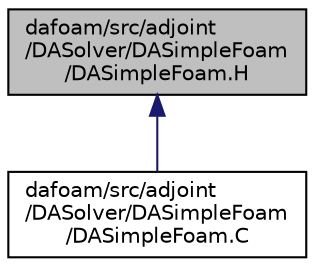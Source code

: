 digraph "dafoam/src/adjoint/DASolver/DASimpleFoam/DASimpleFoam.H"
{
  bgcolor="transparent";
  edge [fontname="Helvetica",fontsize="10",labelfontname="Helvetica",labelfontsize="10"];
  node [fontname="Helvetica",fontsize="10",shape=record];
  Node55 [label="dafoam/src/adjoint\l/DASolver/DASimpleFoam\l/DASimpleFoam.H",height=0.2,width=0.4,color="black", fillcolor="grey75", style="filled", fontcolor="black"];
  Node55 -> Node56 [dir="back",color="midnightblue",fontsize="10",style="solid",fontname="Helvetica"];
  Node56 [label="dafoam/src/adjoint\l/DASolver/DASimpleFoam\l/DASimpleFoam.C",height=0.2,width=0.4,color="black",URL="$DASimpleFoam_8C.html"];
}
